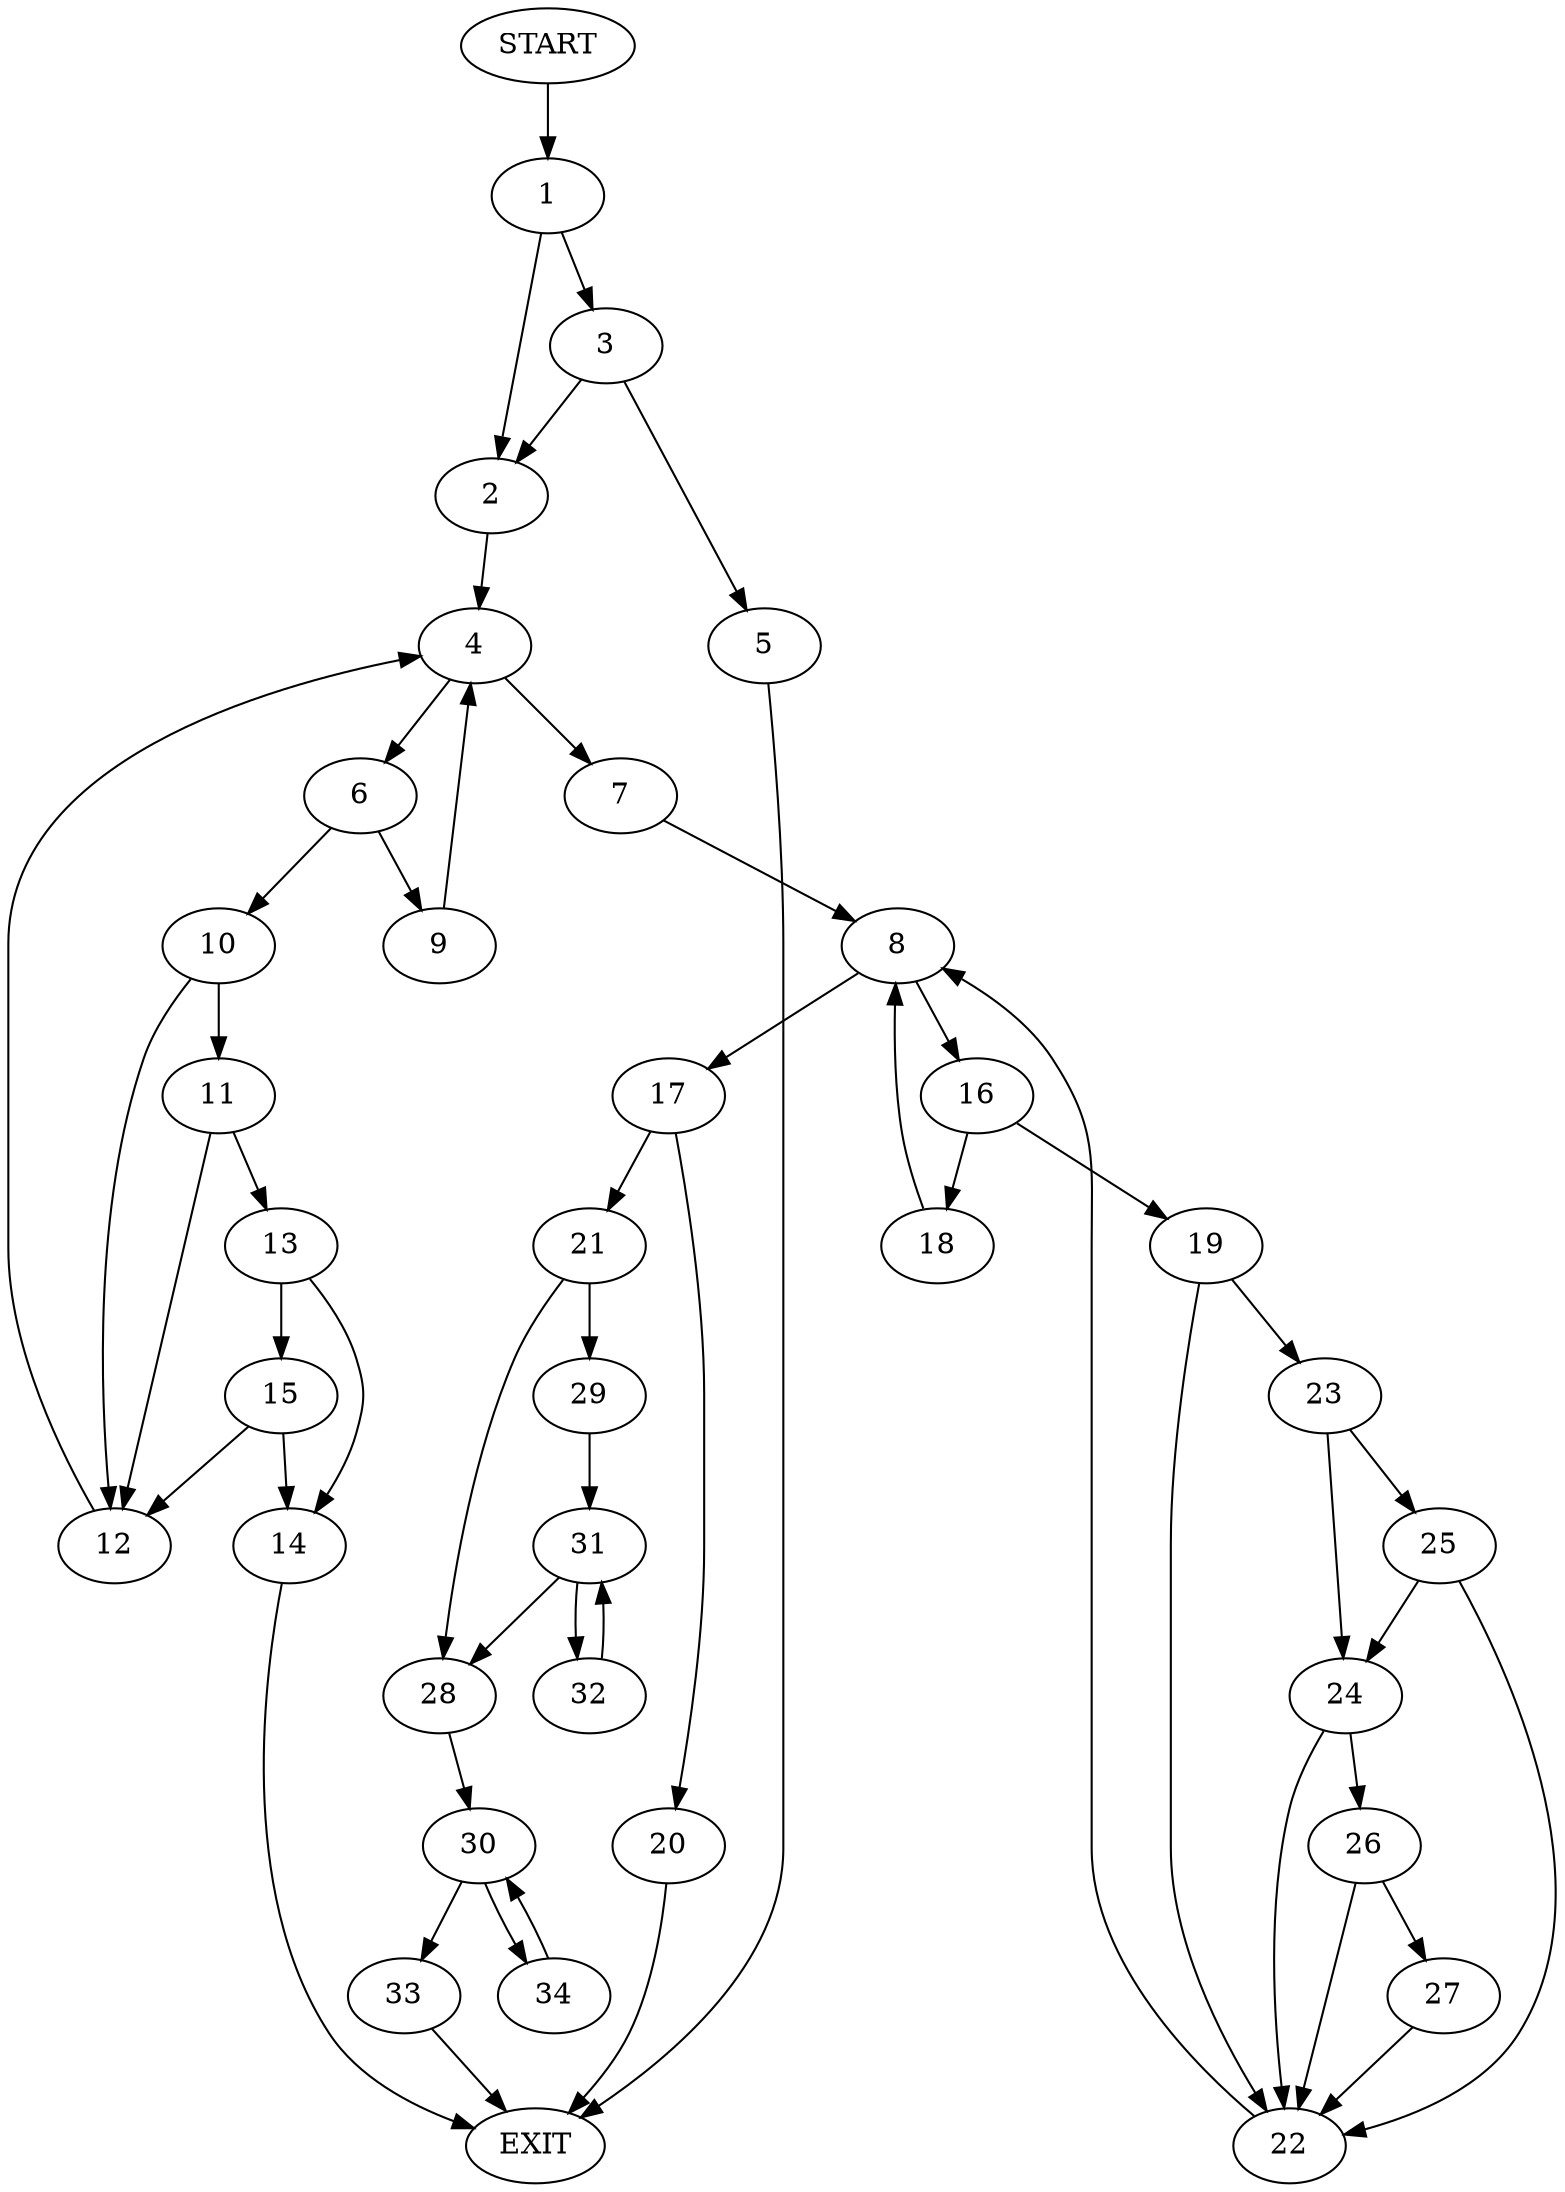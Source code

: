 digraph {
0 [label="START"]
35 [label="EXIT"]
0 -> 1
1 -> 2
1 -> 3
2 -> 4
3 -> 2
3 -> 5
5 -> 35
4 -> 6
4 -> 7
7 -> 8
6 -> 9
6 -> 10
10 -> 11
10 -> 12
9 -> 4
11 -> 12
11 -> 13
12 -> 4
13 -> 14
13 -> 15
14 -> 35
15 -> 14
15 -> 12
8 -> 16
8 -> 17
16 -> 18
16 -> 19
17 -> 20
17 -> 21
19 -> 22
19 -> 23
18 -> 8
22 -> 8
23 -> 24
23 -> 25
25 -> 22
25 -> 24
24 -> 26
24 -> 22
26 -> 27
26 -> 22
27 -> 22
21 -> 28
21 -> 29
20 -> 35
28 -> 30
29 -> 31
31 -> 28
31 -> 32
32 -> 31
30 -> 33
30 -> 34
33 -> 35
34 -> 30
}
